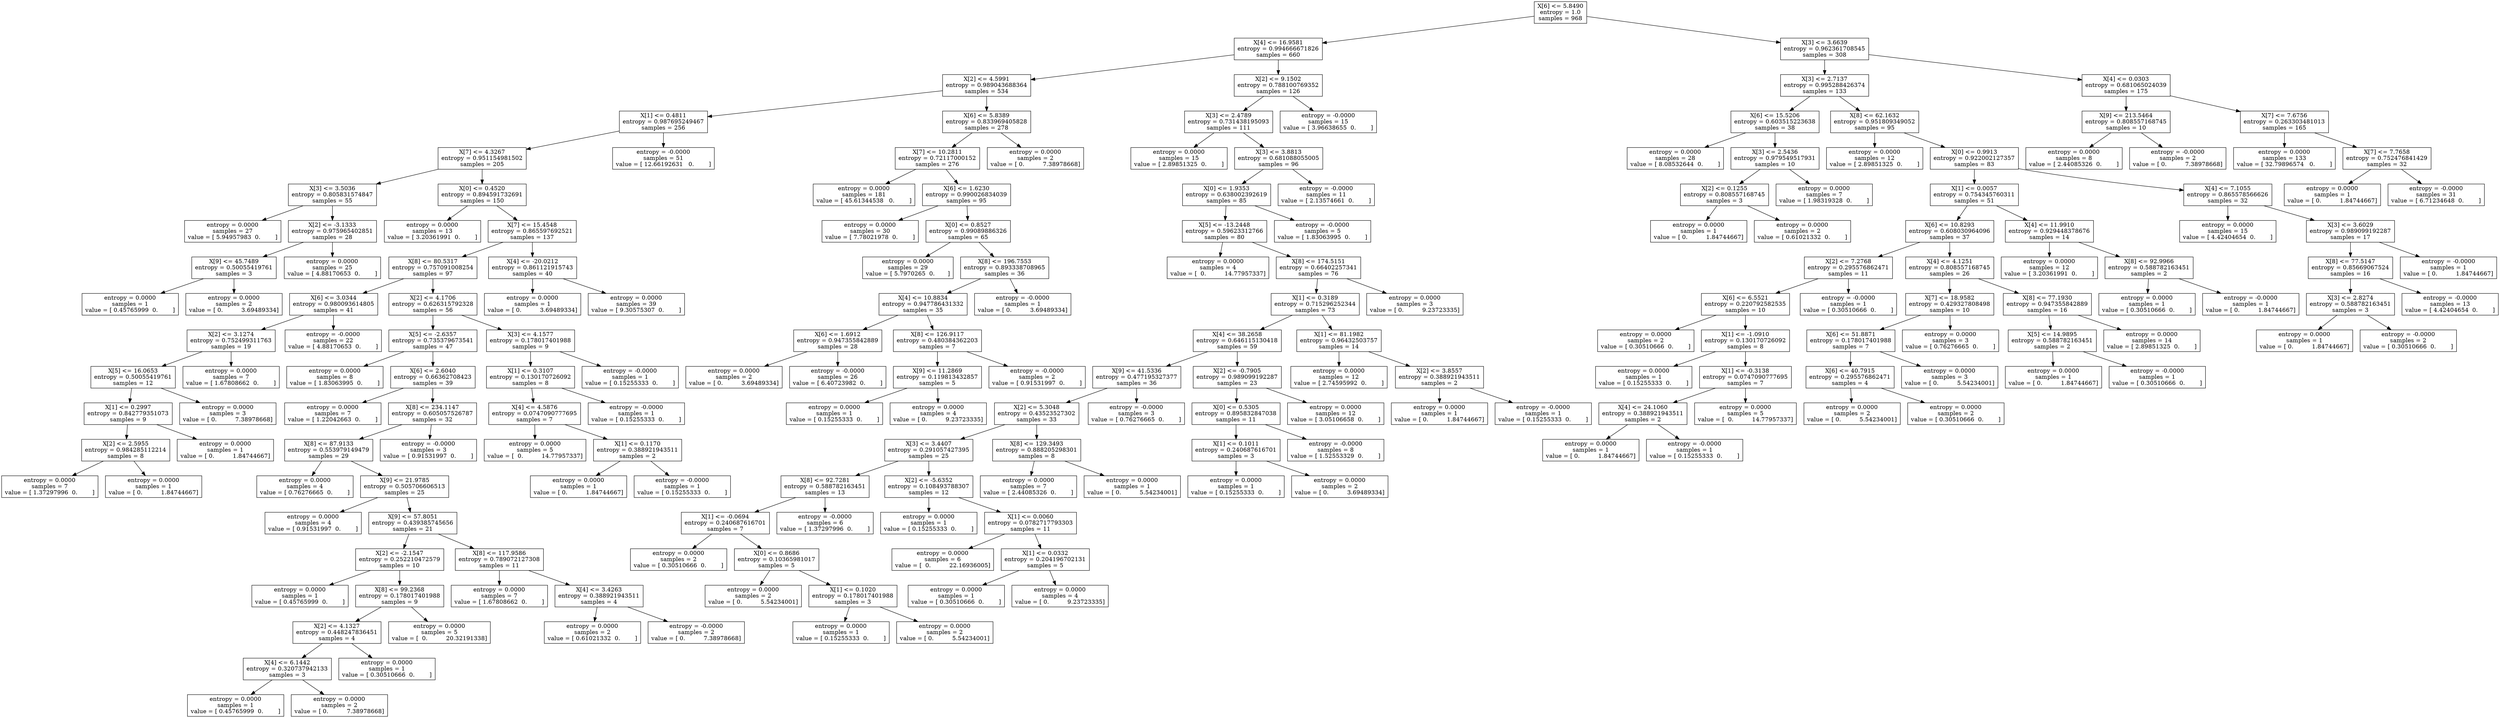 digraph Tree {
0 [label="X[6] <= 5.8490\nentropy = 1.0\nsamples = 968", shape="box"] ;
1 [label="X[4] <= 16.9581\nentropy = 0.994666671826\nsamples = 660", shape="box"] ;
0 -> 1 ;
2 [label="X[2] <= 4.5991\nentropy = 0.989043688364\nsamples = 534", shape="box"] ;
1 -> 2 ;
3 [label="X[1] <= 0.4811\nentropy = 0.987695249467\nsamples = 256", shape="box"] ;
2 -> 3 ;
4 [label="X[7] <= 4.3267\nentropy = 0.951154981502\nsamples = 205", shape="box"] ;
3 -> 4 ;
5 [label="X[3] <= 3.5036\nentropy = 0.805831574847\nsamples = 55", shape="box"] ;
4 -> 5 ;
6 [label="entropy = 0.0000\nsamples = 27\nvalue = [ 5.94957983  0.        ]", shape="box"] ;
5 -> 6 ;
7 [label="X[2] <= -3.1333\nentropy = 0.975965402851\nsamples = 28", shape="box"] ;
5 -> 7 ;
8 [label="X[9] <= 45.7489\nentropy = 0.50055419761\nsamples = 3", shape="box"] ;
7 -> 8 ;
9 [label="entropy = 0.0000\nsamples = 1\nvalue = [ 0.45765999  0.        ]", shape="box"] ;
8 -> 9 ;
10 [label="entropy = 0.0000\nsamples = 2\nvalue = [ 0.          3.69489334]", shape="box"] ;
8 -> 10 ;
11 [label="entropy = 0.0000\nsamples = 25\nvalue = [ 4.88170653  0.        ]", shape="box"] ;
7 -> 11 ;
12 [label="X[0] <= 0.4520\nentropy = 0.894591732691\nsamples = 150", shape="box"] ;
4 -> 12 ;
13 [label="entropy = 0.0000\nsamples = 13\nvalue = [ 3.20361991  0.        ]", shape="box"] ;
12 -> 13 ;
14 [label="X[7] <= 15.4548\nentropy = 0.865597692521\nsamples = 137", shape="box"] ;
12 -> 14 ;
15 [label="X[8] <= 80.5317\nentropy = 0.757091008254\nsamples = 97", shape="box"] ;
14 -> 15 ;
16 [label="X[6] <= 3.0344\nentropy = 0.980093614805\nsamples = 41", shape="box"] ;
15 -> 16 ;
17 [label="X[2] <= 3.1274\nentropy = 0.752499311763\nsamples = 19", shape="box"] ;
16 -> 17 ;
18 [label="X[5] <= 16.0653\nentropy = 0.50055419761\nsamples = 12", shape="box"] ;
17 -> 18 ;
19 [label="X[1] <= 0.2997\nentropy = 0.842779351073\nsamples = 9", shape="box"] ;
18 -> 19 ;
20 [label="X[2] <= 2.5955\nentropy = 0.984285112214\nsamples = 8", shape="box"] ;
19 -> 20 ;
21 [label="entropy = 0.0000\nsamples = 7\nvalue = [ 1.37297996  0.        ]", shape="box"] ;
20 -> 21 ;
22 [label="entropy = 0.0000\nsamples = 1\nvalue = [ 0.          1.84744667]", shape="box"] ;
20 -> 22 ;
23 [label="entropy = 0.0000\nsamples = 1\nvalue = [ 0.          1.84744667]", shape="box"] ;
19 -> 23 ;
24 [label="entropy = 0.0000\nsamples = 3\nvalue = [ 0.          7.38978668]", shape="box"] ;
18 -> 24 ;
25 [label="entropy = 0.0000\nsamples = 7\nvalue = [ 1.67808662  0.        ]", shape="box"] ;
17 -> 25 ;
26 [label="entropy = -0.0000\nsamples = 22\nvalue = [ 4.88170653  0.        ]", shape="box"] ;
16 -> 26 ;
27 [label="X[2] <= 4.1706\nentropy = 0.626315792328\nsamples = 56", shape="box"] ;
15 -> 27 ;
28 [label="X[5] <= -2.6357\nentropy = 0.735379673541\nsamples = 47", shape="box"] ;
27 -> 28 ;
29 [label="entropy = 0.0000\nsamples = 8\nvalue = [ 1.83063995  0.        ]", shape="box"] ;
28 -> 29 ;
30 [label="X[6] <= 2.6040\nentropy = 0.66362708423\nsamples = 39", shape="box"] ;
28 -> 30 ;
31 [label="entropy = 0.0000\nsamples = 7\nvalue = [ 1.22042663  0.        ]", shape="box"] ;
30 -> 31 ;
32 [label="X[8] <= 234.1147\nentropy = 0.605057526787\nsamples = 32", shape="box"] ;
30 -> 32 ;
33 [label="X[8] <= 87.9133\nentropy = 0.553979149479\nsamples = 29", shape="box"] ;
32 -> 33 ;
34 [label="entropy = 0.0000\nsamples = 4\nvalue = [ 0.76276665  0.        ]", shape="box"] ;
33 -> 34 ;
35 [label="X[9] <= 21.9785\nentropy = 0.505706606513\nsamples = 25", shape="box"] ;
33 -> 35 ;
36 [label="entropy = 0.0000\nsamples = 4\nvalue = [ 0.91531997  0.        ]", shape="box"] ;
35 -> 36 ;
37 [label="X[9] <= 57.8051\nentropy = 0.439385745656\nsamples = 21", shape="box"] ;
35 -> 37 ;
38 [label="X[2] <= -2.1547\nentropy = 0.252210472579\nsamples = 10", shape="box"] ;
37 -> 38 ;
39 [label="entropy = 0.0000\nsamples = 1\nvalue = [ 0.45765999  0.        ]", shape="box"] ;
38 -> 39 ;
40 [label="X[8] <= 99.2368\nentropy = 0.178017401988\nsamples = 9", shape="box"] ;
38 -> 40 ;
41 [label="X[2] <= 4.1327\nentropy = 0.448247836451\nsamples = 4", shape="box"] ;
40 -> 41 ;
42 [label="X[4] <= 6.1442\nentropy = 0.320737942133\nsamples = 3", shape="box"] ;
41 -> 42 ;
43 [label="entropy = 0.0000\nsamples = 1\nvalue = [ 0.45765999  0.        ]", shape="box"] ;
42 -> 43 ;
44 [label="entropy = 0.0000\nsamples = 2\nvalue = [ 0.          7.38978668]", shape="box"] ;
42 -> 44 ;
45 [label="entropy = 0.0000\nsamples = 1\nvalue = [ 0.30510666  0.        ]", shape="box"] ;
41 -> 45 ;
46 [label="entropy = 0.0000\nsamples = 5\nvalue = [  0.          20.32191338]", shape="box"] ;
40 -> 46 ;
47 [label="X[8] <= 117.9586\nentropy = 0.789072127308\nsamples = 11", shape="box"] ;
37 -> 47 ;
48 [label="entropy = 0.0000\nsamples = 7\nvalue = [ 1.67808662  0.        ]", shape="box"] ;
47 -> 48 ;
49 [label="X[4] <= 3.4263\nentropy = 0.388921943511\nsamples = 4", shape="box"] ;
47 -> 49 ;
50 [label="entropy = 0.0000\nsamples = 2\nvalue = [ 0.61021332  0.        ]", shape="box"] ;
49 -> 50 ;
51 [label="entropy = -0.0000\nsamples = 2\nvalue = [ 0.          7.38978668]", shape="box"] ;
49 -> 51 ;
52 [label="entropy = -0.0000\nsamples = 3\nvalue = [ 0.91531997  0.        ]", shape="box"] ;
32 -> 52 ;
53 [label="X[3] <= 4.1577\nentropy = 0.178017401988\nsamples = 9", shape="box"] ;
27 -> 53 ;
54 [label="X[1] <= 0.3107\nentropy = 0.130170726092\nsamples = 8", shape="box"] ;
53 -> 54 ;
55 [label="X[4] <= 4.5876\nentropy = 0.0747090777695\nsamples = 7", shape="box"] ;
54 -> 55 ;
56 [label="entropy = 0.0000\nsamples = 5\nvalue = [  0.          14.77957337]", shape="box"] ;
55 -> 56 ;
57 [label="X[1] <= 0.1170\nentropy = 0.388921943511\nsamples = 2", shape="box"] ;
55 -> 57 ;
58 [label="entropy = 0.0000\nsamples = 1\nvalue = [ 0.          1.84744667]", shape="box"] ;
57 -> 58 ;
59 [label="entropy = -0.0000\nsamples = 1\nvalue = [ 0.15255333  0.        ]", shape="box"] ;
57 -> 59 ;
60 [label="entropy = -0.0000\nsamples = 1\nvalue = [ 0.15255333  0.        ]", shape="box"] ;
54 -> 60 ;
61 [label="entropy = -0.0000\nsamples = 1\nvalue = [ 0.15255333  0.        ]", shape="box"] ;
53 -> 61 ;
62 [label="X[4] <= -20.0212\nentropy = 0.861121915743\nsamples = 40", shape="box"] ;
14 -> 62 ;
63 [label="entropy = 0.0000\nsamples = 1\nvalue = [ 0.          3.69489334]", shape="box"] ;
62 -> 63 ;
64 [label="entropy = 0.0000\nsamples = 39\nvalue = [ 9.30575307  0.        ]", shape="box"] ;
62 -> 64 ;
65 [label="entropy = -0.0000\nsamples = 51\nvalue = [ 12.66192631   0.        ]", shape="box"] ;
3 -> 65 ;
66 [label="X[6] <= 5.8389\nentropy = 0.833969405828\nsamples = 278", shape="box"] ;
2 -> 66 ;
67 [label="X[7] <= 10.2811\nentropy = 0.72117000152\nsamples = 276", shape="box"] ;
66 -> 67 ;
68 [label="entropy = 0.0000\nsamples = 181\nvalue = [ 45.61344538   0.        ]", shape="box"] ;
67 -> 68 ;
69 [label="X[6] <= 1.6230\nentropy = 0.990026834039\nsamples = 95", shape="box"] ;
67 -> 69 ;
70 [label="entropy = 0.0000\nsamples = 30\nvalue = [ 7.78021978  0.        ]", shape="box"] ;
69 -> 70 ;
71 [label="X[0] <= 0.8527\nentropy = 0.99089886326\nsamples = 65", shape="box"] ;
69 -> 71 ;
72 [label="entropy = 0.0000\nsamples = 29\nvalue = [ 5.7970265  0.       ]", shape="box"] ;
71 -> 72 ;
73 [label="X[8] <= 196.7553\nentropy = 0.893338708965\nsamples = 36", shape="box"] ;
71 -> 73 ;
74 [label="X[4] <= 10.8834\nentropy = 0.947786431332\nsamples = 35", shape="box"] ;
73 -> 74 ;
75 [label="X[6] <= 1.6912\nentropy = 0.947355842889\nsamples = 28", shape="box"] ;
74 -> 75 ;
76 [label="entropy = 0.0000\nsamples = 2\nvalue = [ 0.          3.69489334]", shape="box"] ;
75 -> 76 ;
77 [label="entropy = -0.0000\nsamples = 26\nvalue = [ 6.40723982  0.        ]", shape="box"] ;
75 -> 77 ;
78 [label="X[8] <= 126.9117\nentropy = 0.480384362203\nsamples = 7", shape="box"] ;
74 -> 78 ;
79 [label="X[9] <= 11.2869\nentropy = 0.119813432857\nsamples = 5", shape="box"] ;
78 -> 79 ;
80 [label="entropy = 0.0000\nsamples = 1\nvalue = [ 0.15255333  0.        ]", shape="box"] ;
79 -> 80 ;
81 [label="entropy = 0.0000\nsamples = 4\nvalue = [ 0.          9.23723335]", shape="box"] ;
79 -> 81 ;
82 [label="entropy = -0.0000\nsamples = 2\nvalue = [ 0.91531997  0.        ]", shape="box"] ;
78 -> 82 ;
83 [label="entropy = -0.0000\nsamples = 1\nvalue = [ 0.          3.69489334]", shape="box"] ;
73 -> 83 ;
84 [label="entropy = 0.0000\nsamples = 2\nvalue = [ 0.          7.38978668]", shape="box"] ;
66 -> 84 ;
85 [label="X[2] <= 9.1502\nentropy = 0.788100769352\nsamples = 126", shape="box"] ;
1 -> 85 ;
86 [label="X[3] <= 2.4789\nentropy = 0.731438195093\nsamples = 111", shape="box"] ;
85 -> 86 ;
87 [label="entropy = 0.0000\nsamples = 15\nvalue = [ 2.89851325  0.        ]", shape="box"] ;
86 -> 87 ;
88 [label="X[3] <= 3.8813\nentropy = 0.681088055005\nsamples = 96", shape="box"] ;
86 -> 88 ;
89 [label="X[0] <= 1.9353\nentropy = 0.638002392619\nsamples = 85", shape="box"] ;
88 -> 89 ;
90 [label="X[5] <= -13.2448\nentropy = 0.59623312766\nsamples = 80", shape="box"] ;
89 -> 90 ;
91 [label="entropy = 0.0000\nsamples = 4\nvalue = [  0.          14.77957337]", shape="box"] ;
90 -> 91 ;
92 [label="X[8] <= 174.5151\nentropy = 0.66402257341\nsamples = 76", shape="box"] ;
90 -> 92 ;
93 [label="X[1] <= 0.3189\nentropy = 0.715296252344\nsamples = 73", shape="box"] ;
92 -> 93 ;
94 [label="X[4] <= 38.2658\nentropy = 0.646115130418\nsamples = 59", shape="box"] ;
93 -> 94 ;
95 [label="X[9] <= 41.5336\nentropy = 0.477195327377\nsamples = 36", shape="box"] ;
94 -> 95 ;
96 [label="X[2] <= 5.3048\nentropy = 0.43523527302\nsamples = 33", shape="box"] ;
95 -> 96 ;
97 [label="X[3] <= 3.4407\nentropy = 0.291057427395\nsamples = 25", shape="box"] ;
96 -> 97 ;
98 [label="X[8] <= 92.7281\nentropy = 0.588782163451\nsamples = 13", shape="box"] ;
97 -> 98 ;
99 [label="X[1] <= -0.0694\nentropy = 0.240687616701\nsamples = 7", shape="box"] ;
98 -> 99 ;
100 [label="entropy = 0.0000\nsamples = 2\nvalue = [ 0.30510666  0.        ]", shape="box"] ;
99 -> 100 ;
101 [label="X[0] <= 0.8686\nentropy = 0.10365981017\nsamples = 5", shape="box"] ;
99 -> 101 ;
102 [label="entropy = 0.0000\nsamples = 2\nvalue = [ 0.          5.54234001]", shape="box"] ;
101 -> 102 ;
103 [label="X[1] <= 0.1020\nentropy = 0.178017401988\nsamples = 3", shape="box"] ;
101 -> 103 ;
104 [label="entropy = 0.0000\nsamples = 1\nvalue = [ 0.15255333  0.        ]", shape="box"] ;
103 -> 104 ;
105 [label="entropy = 0.0000\nsamples = 2\nvalue = [ 0.          5.54234001]", shape="box"] ;
103 -> 105 ;
106 [label="entropy = -0.0000\nsamples = 6\nvalue = [ 1.37297996  0.        ]", shape="box"] ;
98 -> 106 ;
107 [label="X[2] <= -5.6352\nentropy = 0.108493788307\nsamples = 12", shape="box"] ;
97 -> 107 ;
108 [label="entropy = 0.0000\nsamples = 1\nvalue = [ 0.15255333  0.        ]", shape="box"] ;
107 -> 108 ;
109 [label="X[1] <= 0.0060\nentropy = 0.0782717793303\nsamples = 11", shape="box"] ;
107 -> 109 ;
110 [label="entropy = 0.0000\nsamples = 6\nvalue = [  0.          22.16936005]", shape="box"] ;
109 -> 110 ;
111 [label="X[1] <= 0.0332\nentropy = 0.204196702131\nsamples = 5", shape="box"] ;
109 -> 111 ;
112 [label="entropy = 0.0000\nsamples = 1\nvalue = [ 0.30510666  0.        ]", shape="box"] ;
111 -> 112 ;
113 [label="entropy = 0.0000\nsamples = 4\nvalue = [ 0.          9.23723335]", shape="box"] ;
111 -> 113 ;
114 [label="X[8] <= 129.3493\nentropy = 0.888205298301\nsamples = 8", shape="box"] ;
96 -> 114 ;
115 [label="entropy = 0.0000\nsamples = 7\nvalue = [ 2.44085326  0.        ]", shape="box"] ;
114 -> 115 ;
116 [label="entropy = 0.0000\nsamples = 1\nvalue = [ 0.          5.54234001]", shape="box"] ;
114 -> 116 ;
117 [label="entropy = -0.0000\nsamples = 3\nvalue = [ 0.76276665  0.        ]", shape="box"] ;
95 -> 117 ;
118 [label="X[2] <= -0.7905\nentropy = 0.989099192287\nsamples = 23", shape="box"] ;
94 -> 118 ;
119 [label="X[0] <= 0.5305\nentropy = 0.895832847038\nsamples = 11", shape="box"] ;
118 -> 119 ;
120 [label="X[1] <= 0.1011\nentropy = 0.240687616701\nsamples = 3", shape="box"] ;
119 -> 120 ;
121 [label="entropy = 0.0000\nsamples = 1\nvalue = [ 0.15255333  0.        ]", shape="box"] ;
120 -> 121 ;
122 [label="entropy = 0.0000\nsamples = 2\nvalue = [ 0.          3.69489334]", shape="box"] ;
120 -> 122 ;
123 [label="entropy = -0.0000\nsamples = 8\nvalue = [ 1.52553329  0.        ]", shape="box"] ;
119 -> 123 ;
124 [label="entropy = 0.0000\nsamples = 12\nvalue = [ 3.05106658  0.        ]", shape="box"] ;
118 -> 124 ;
125 [label="X[1] <= 81.1982\nentropy = 0.96432503757\nsamples = 14", shape="box"] ;
93 -> 125 ;
126 [label="entropy = 0.0000\nsamples = 12\nvalue = [ 2.74595992  0.        ]", shape="box"] ;
125 -> 126 ;
127 [label="X[2] <= 3.8557\nentropy = 0.388921943511\nsamples = 2", shape="box"] ;
125 -> 127 ;
128 [label="entropy = 0.0000\nsamples = 1\nvalue = [ 0.          1.84744667]", shape="box"] ;
127 -> 128 ;
129 [label="entropy = -0.0000\nsamples = 1\nvalue = [ 0.15255333  0.        ]", shape="box"] ;
127 -> 129 ;
130 [label="entropy = 0.0000\nsamples = 3\nvalue = [ 0.          9.23723335]", shape="box"] ;
92 -> 130 ;
131 [label="entropy = -0.0000\nsamples = 5\nvalue = [ 1.83063995  0.        ]", shape="box"] ;
89 -> 131 ;
132 [label="entropy = -0.0000\nsamples = 11\nvalue = [ 2.13574661  0.        ]", shape="box"] ;
88 -> 132 ;
133 [label="entropy = -0.0000\nsamples = 15\nvalue = [ 3.96638655  0.        ]", shape="box"] ;
85 -> 133 ;
134 [label="X[3] <= 3.6639\nentropy = 0.962361708545\nsamples = 308", shape="box"] ;
0 -> 134 ;
135 [label="X[3] <= 2.7137\nentropy = 0.995288426374\nsamples = 133", shape="box"] ;
134 -> 135 ;
136 [label="X[6] <= 15.5206\nentropy = 0.603515223638\nsamples = 38", shape="box"] ;
135 -> 136 ;
137 [label="entropy = 0.0000\nsamples = 28\nvalue = [ 8.08532644  0.        ]", shape="box"] ;
136 -> 137 ;
138 [label="X[3] <= 2.5436\nentropy = 0.979549517931\nsamples = 10", shape="box"] ;
136 -> 138 ;
139 [label="X[2] <= 0.1255\nentropy = 0.808557168745\nsamples = 3", shape="box"] ;
138 -> 139 ;
140 [label="entropy = 0.0000\nsamples = 1\nvalue = [ 0.          1.84744667]", shape="box"] ;
139 -> 140 ;
141 [label="entropy = 0.0000\nsamples = 2\nvalue = [ 0.61021332  0.        ]", shape="box"] ;
139 -> 141 ;
142 [label="entropy = 0.0000\nsamples = 7\nvalue = [ 1.98319328  0.        ]", shape="box"] ;
138 -> 142 ;
143 [label="X[8] <= 62.1632\nentropy = 0.951809349052\nsamples = 95", shape="box"] ;
135 -> 143 ;
144 [label="entropy = 0.0000\nsamples = 12\nvalue = [ 2.89851325  0.        ]", shape="box"] ;
143 -> 144 ;
145 [label="X[0] <= 0.9913\nentropy = 0.922002127357\nsamples = 83", shape="box"] ;
143 -> 145 ;
146 [label="X[1] <= 0.0057\nentropy = 0.754345760311\nsamples = 51", shape="box"] ;
145 -> 146 ;
147 [label="X[6] <= 10.8293\nentropy = 0.608030964096\nsamples = 37", shape="box"] ;
146 -> 147 ;
148 [label="X[2] <= 7.2768\nentropy = 0.295576862471\nsamples = 11", shape="box"] ;
147 -> 148 ;
149 [label="X[6] <= 6.5521\nentropy = 0.220792582535\nsamples = 10", shape="box"] ;
148 -> 149 ;
150 [label="entropy = 0.0000\nsamples = 2\nvalue = [ 0.30510666  0.        ]", shape="box"] ;
149 -> 150 ;
151 [label="X[1] <= -1.0910\nentropy = 0.130170726092\nsamples = 8", shape="box"] ;
149 -> 151 ;
152 [label="entropy = 0.0000\nsamples = 1\nvalue = [ 0.15255333  0.        ]", shape="box"] ;
151 -> 152 ;
153 [label="X[1] <= -0.3138\nentropy = 0.0747090777695\nsamples = 7", shape="box"] ;
151 -> 153 ;
154 [label="X[4] <= 24.1060\nentropy = 0.388921943511\nsamples = 2", shape="box"] ;
153 -> 154 ;
155 [label="entropy = 0.0000\nsamples = 1\nvalue = [ 0.          1.84744667]", shape="box"] ;
154 -> 155 ;
156 [label="entropy = -0.0000\nsamples = 1\nvalue = [ 0.15255333  0.        ]", shape="box"] ;
154 -> 156 ;
157 [label="entropy = 0.0000\nsamples = 5\nvalue = [  0.          14.77957337]", shape="box"] ;
153 -> 157 ;
158 [label="entropy = -0.0000\nsamples = 1\nvalue = [ 0.30510666  0.        ]", shape="box"] ;
148 -> 158 ;
159 [label="X[4] <= 4.1251\nentropy = 0.808557168745\nsamples = 26", shape="box"] ;
147 -> 159 ;
160 [label="X[7] <= 18.9582\nentropy = 0.429327808498\nsamples = 10", shape="box"] ;
159 -> 160 ;
161 [label="X[6] <= 51.8871\nentropy = 0.178017401988\nsamples = 7", shape="box"] ;
160 -> 161 ;
162 [label="X[6] <= 40.7915\nentropy = 0.295576862471\nsamples = 4", shape="box"] ;
161 -> 162 ;
163 [label="entropy = 0.0000\nsamples = 2\nvalue = [ 0.          5.54234001]", shape="box"] ;
162 -> 163 ;
164 [label="entropy = 0.0000\nsamples = 2\nvalue = [ 0.30510666  0.        ]", shape="box"] ;
162 -> 164 ;
165 [label="entropy = 0.0000\nsamples = 3\nvalue = [ 0.          5.54234001]", shape="box"] ;
161 -> 165 ;
166 [label="entropy = 0.0000\nsamples = 3\nvalue = [ 0.76276665  0.        ]", shape="box"] ;
160 -> 166 ;
167 [label="X[8] <= 77.1930\nentropy = 0.947355842889\nsamples = 16", shape="box"] ;
159 -> 167 ;
168 [label="X[5] <= 14.9895\nentropy = 0.588782163451\nsamples = 2", shape="box"] ;
167 -> 168 ;
169 [label="entropy = 0.0000\nsamples = 1\nvalue = [ 0.          1.84744667]", shape="box"] ;
168 -> 169 ;
170 [label="entropy = -0.0000\nsamples = 1\nvalue = [ 0.30510666  0.        ]", shape="box"] ;
168 -> 170 ;
171 [label="entropy = 0.0000\nsamples = 14\nvalue = [ 2.89851325  0.        ]", shape="box"] ;
167 -> 171 ;
172 [label="X[4] <= 11.9910\nentropy = 0.929448378676\nsamples = 14", shape="box"] ;
146 -> 172 ;
173 [label="entropy = 0.0000\nsamples = 12\nvalue = [ 3.20361991  0.        ]", shape="box"] ;
172 -> 173 ;
174 [label="X[8] <= 92.9966\nentropy = 0.588782163451\nsamples = 2", shape="box"] ;
172 -> 174 ;
175 [label="entropy = 0.0000\nsamples = 1\nvalue = [ 0.30510666  0.        ]", shape="box"] ;
174 -> 175 ;
176 [label="entropy = -0.0000\nsamples = 1\nvalue = [ 0.          1.84744667]", shape="box"] ;
174 -> 176 ;
177 [label="X[4] <= 7.1055\nentropy = 0.865578566626\nsamples = 32", shape="box"] ;
145 -> 177 ;
178 [label="entropy = 0.0000\nsamples = 15\nvalue = [ 4.42404654  0.        ]", shape="box"] ;
177 -> 178 ;
179 [label="X[3] <= 3.6029\nentropy = 0.989099192287\nsamples = 17", shape="box"] ;
177 -> 179 ;
180 [label="X[8] <= 77.5147\nentropy = 0.85669067524\nsamples = 16", shape="box"] ;
179 -> 180 ;
181 [label="X[3] <= 2.8274\nentropy = 0.588782163451\nsamples = 3", shape="box"] ;
180 -> 181 ;
182 [label="entropy = 0.0000\nsamples = 1\nvalue = [ 0.          1.84744667]", shape="box"] ;
181 -> 182 ;
183 [label="entropy = -0.0000\nsamples = 2\nvalue = [ 0.30510666  0.        ]", shape="box"] ;
181 -> 183 ;
184 [label="entropy = -0.0000\nsamples = 13\nvalue = [ 4.42404654  0.        ]", shape="box"] ;
180 -> 184 ;
185 [label="entropy = -0.0000\nsamples = 1\nvalue = [ 0.          1.84744667]", shape="box"] ;
179 -> 185 ;
186 [label="X[4] <= 0.0303\nentropy = 0.681065024039\nsamples = 175", shape="box"] ;
134 -> 186 ;
187 [label="X[9] <= 213.5464\nentropy = 0.808557168745\nsamples = 10", shape="box"] ;
186 -> 187 ;
188 [label="entropy = 0.0000\nsamples = 8\nvalue = [ 2.44085326  0.        ]", shape="box"] ;
187 -> 188 ;
189 [label="entropy = -0.0000\nsamples = 2\nvalue = [ 0.          7.38978668]", shape="box"] ;
187 -> 189 ;
190 [label="X[7] <= 7.6756\nentropy = 0.263303481013\nsamples = 165", shape="box"] ;
186 -> 190 ;
191 [label="entropy = 0.0000\nsamples = 133\nvalue = [ 32.79896574   0.        ]", shape="box"] ;
190 -> 191 ;
192 [label="X[7] <= 7.7658\nentropy = 0.752476841429\nsamples = 32", shape="box"] ;
190 -> 192 ;
193 [label="entropy = 0.0000\nsamples = 1\nvalue = [ 0.          1.84744667]", shape="box"] ;
192 -> 193 ;
194 [label="entropy = -0.0000\nsamples = 31\nvalue = [ 6.71234648  0.        ]", shape="box"] ;
192 -> 194 ;
}